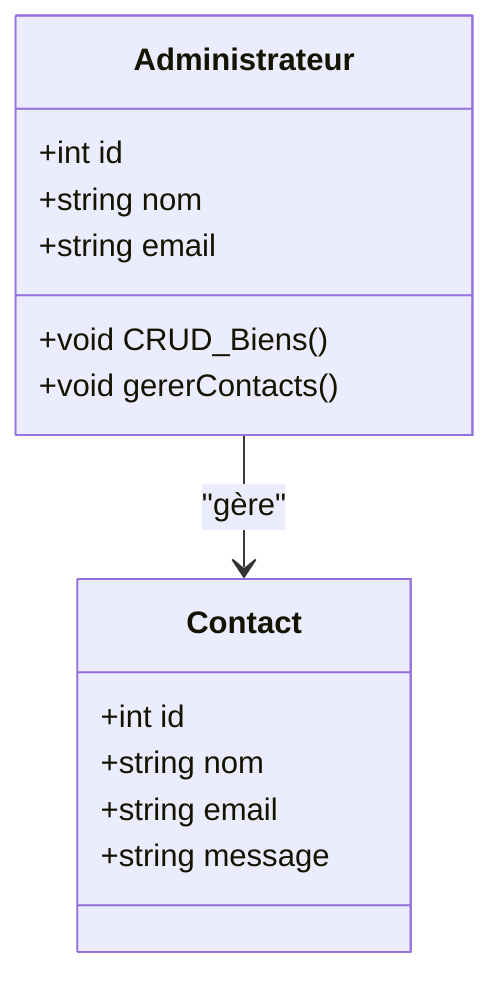 classDiagram
   class Administrateur {
        +int id
        +string nom
        +string email
        +void CRUD_Biens()
        +void gererContacts()
    }
        class Contact {
        +int id
        +string nom
        +string email
        +string message
    }
        Administrateur --> Contact : "gère"